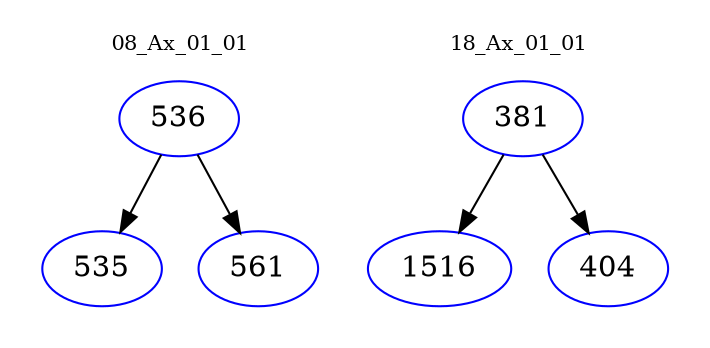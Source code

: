digraph{
subgraph cluster_0 {
color = white
label = "08_Ax_01_01";
fontsize=10;
T0_536 [label="536", color="blue"]
T0_536 -> T0_535 [color="black"]
T0_535 [label="535", color="blue"]
T0_536 -> T0_561 [color="black"]
T0_561 [label="561", color="blue"]
}
subgraph cluster_1 {
color = white
label = "18_Ax_01_01";
fontsize=10;
T1_381 [label="381", color="blue"]
T1_381 -> T1_1516 [color="black"]
T1_1516 [label="1516", color="blue"]
T1_381 -> T1_404 [color="black"]
T1_404 [label="404", color="blue"]
}
}
